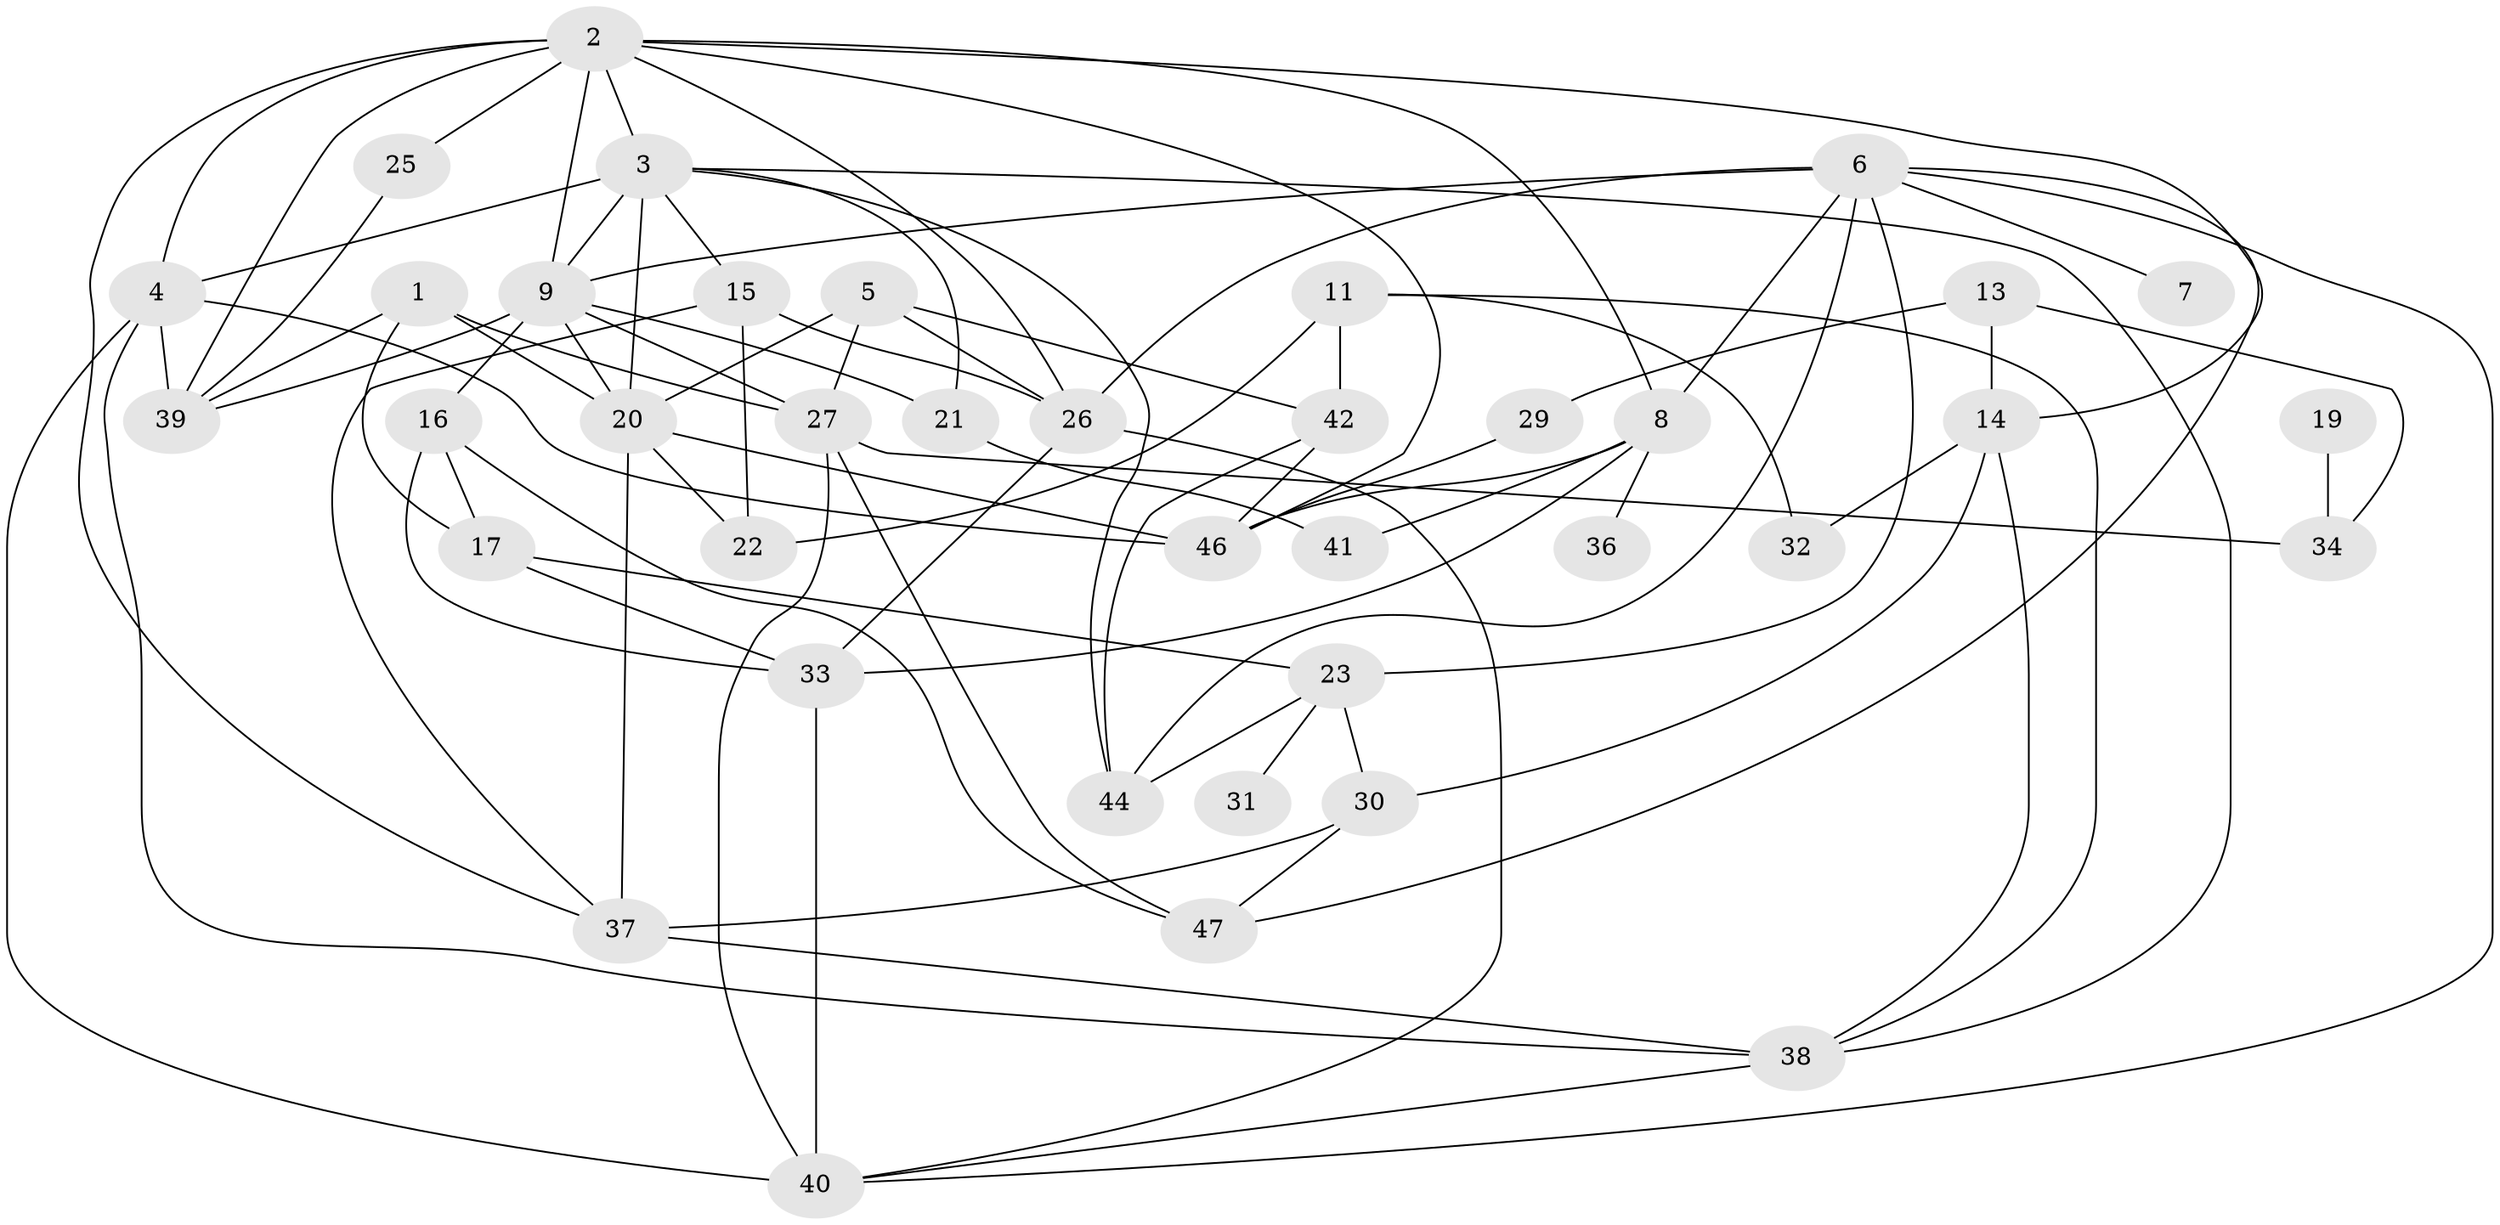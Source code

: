 // original degree distribution, {2: 0.24561403508771928, 1: 0.14035087719298245, 4: 0.17543859649122806, 5: 0.10526315789473684, 0: 0.07017543859649122, 3: 0.21052631578947367, 6: 0.02631578947368421, 7: 0.017543859649122806, 8: 0.008771929824561403}
// Generated by graph-tools (version 1.1) at 2025/48/03/04/25 22:48:02]
// undirected, 39 vertices, 86 edges
graph export_dot {
  node [color=gray90,style=filled];
  1;
  2;
  3;
  4;
  5;
  6;
  7;
  8;
  9;
  11;
  13;
  14;
  15;
  16;
  17;
  19;
  20;
  21;
  22;
  23;
  25;
  26;
  27;
  29;
  30;
  31;
  32;
  33;
  34;
  36;
  37;
  38;
  39;
  40;
  41;
  42;
  44;
  46;
  47;
  1 -- 17 [weight=2.0];
  1 -- 20 [weight=1.0];
  1 -- 27 [weight=2.0];
  1 -- 39 [weight=1.0];
  2 -- 3 [weight=1.0];
  2 -- 4 [weight=1.0];
  2 -- 8 [weight=1.0];
  2 -- 9 [weight=1.0];
  2 -- 14 [weight=1.0];
  2 -- 25 [weight=1.0];
  2 -- 26 [weight=1.0];
  2 -- 37 [weight=1.0];
  2 -- 39 [weight=1.0];
  2 -- 46 [weight=1.0];
  3 -- 4 [weight=1.0];
  3 -- 9 [weight=1.0];
  3 -- 15 [weight=1.0];
  3 -- 20 [weight=4.0];
  3 -- 21 [weight=1.0];
  3 -- 38 [weight=1.0];
  3 -- 44 [weight=1.0];
  4 -- 38 [weight=1.0];
  4 -- 39 [weight=1.0];
  4 -- 40 [weight=2.0];
  4 -- 46 [weight=1.0];
  5 -- 20 [weight=1.0];
  5 -- 26 [weight=2.0];
  5 -- 27 [weight=1.0];
  5 -- 42 [weight=1.0];
  6 -- 7 [weight=1.0];
  6 -- 8 [weight=1.0];
  6 -- 9 [weight=1.0];
  6 -- 23 [weight=1.0];
  6 -- 26 [weight=1.0];
  6 -- 40 [weight=1.0];
  6 -- 44 [weight=1.0];
  6 -- 47 [weight=1.0];
  8 -- 33 [weight=1.0];
  8 -- 36 [weight=1.0];
  8 -- 41 [weight=1.0];
  8 -- 46 [weight=1.0];
  9 -- 16 [weight=1.0];
  9 -- 20 [weight=1.0];
  9 -- 21 [weight=1.0];
  9 -- 27 [weight=2.0];
  9 -- 39 [weight=2.0];
  11 -- 22 [weight=1.0];
  11 -- 32 [weight=1.0];
  11 -- 38 [weight=1.0];
  11 -- 42 [weight=1.0];
  13 -- 14 [weight=1.0];
  13 -- 29 [weight=1.0];
  13 -- 34 [weight=1.0];
  14 -- 30 [weight=1.0];
  14 -- 32 [weight=1.0];
  14 -- 38 [weight=1.0];
  15 -- 22 [weight=1.0];
  15 -- 26 [weight=2.0];
  15 -- 37 [weight=1.0];
  16 -- 17 [weight=1.0];
  16 -- 33 [weight=1.0];
  16 -- 47 [weight=1.0];
  17 -- 23 [weight=1.0];
  17 -- 33 [weight=1.0];
  19 -- 34 [weight=1.0];
  20 -- 22 [weight=1.0];
  20 -- 37 [weight=1.0];
  20 -- 46 [weight=1.0];
  21 -- 41 [weight=1.0];
  23 -- 30 [weight=1.0];
  23 -- 31 [weight=1.0];
  23 -- 44 [weight=1.0];
  25 -- 39 [weight=1.0];
  26 -- 33 [weight=1.0];
  26 -- 40 [weight=1.0];
  27 -- 34 [weight=1.0];
  27 -- 40 [weight=1.0];
  27 -- 47 [weight=1.0];
  29 -- 46 [weight=1.0];
  30 -- 37 [weight=1.0];
  30 -- 47 [weight=1.0];
  33 -- 40 [weight=1.0];
  37 -- 38 [weight=1.0];
  38 -- 40 [weight=1.0];
  42 -- 44 [weight=1.0];
  42 -- 46 [weight=1.0];
}
